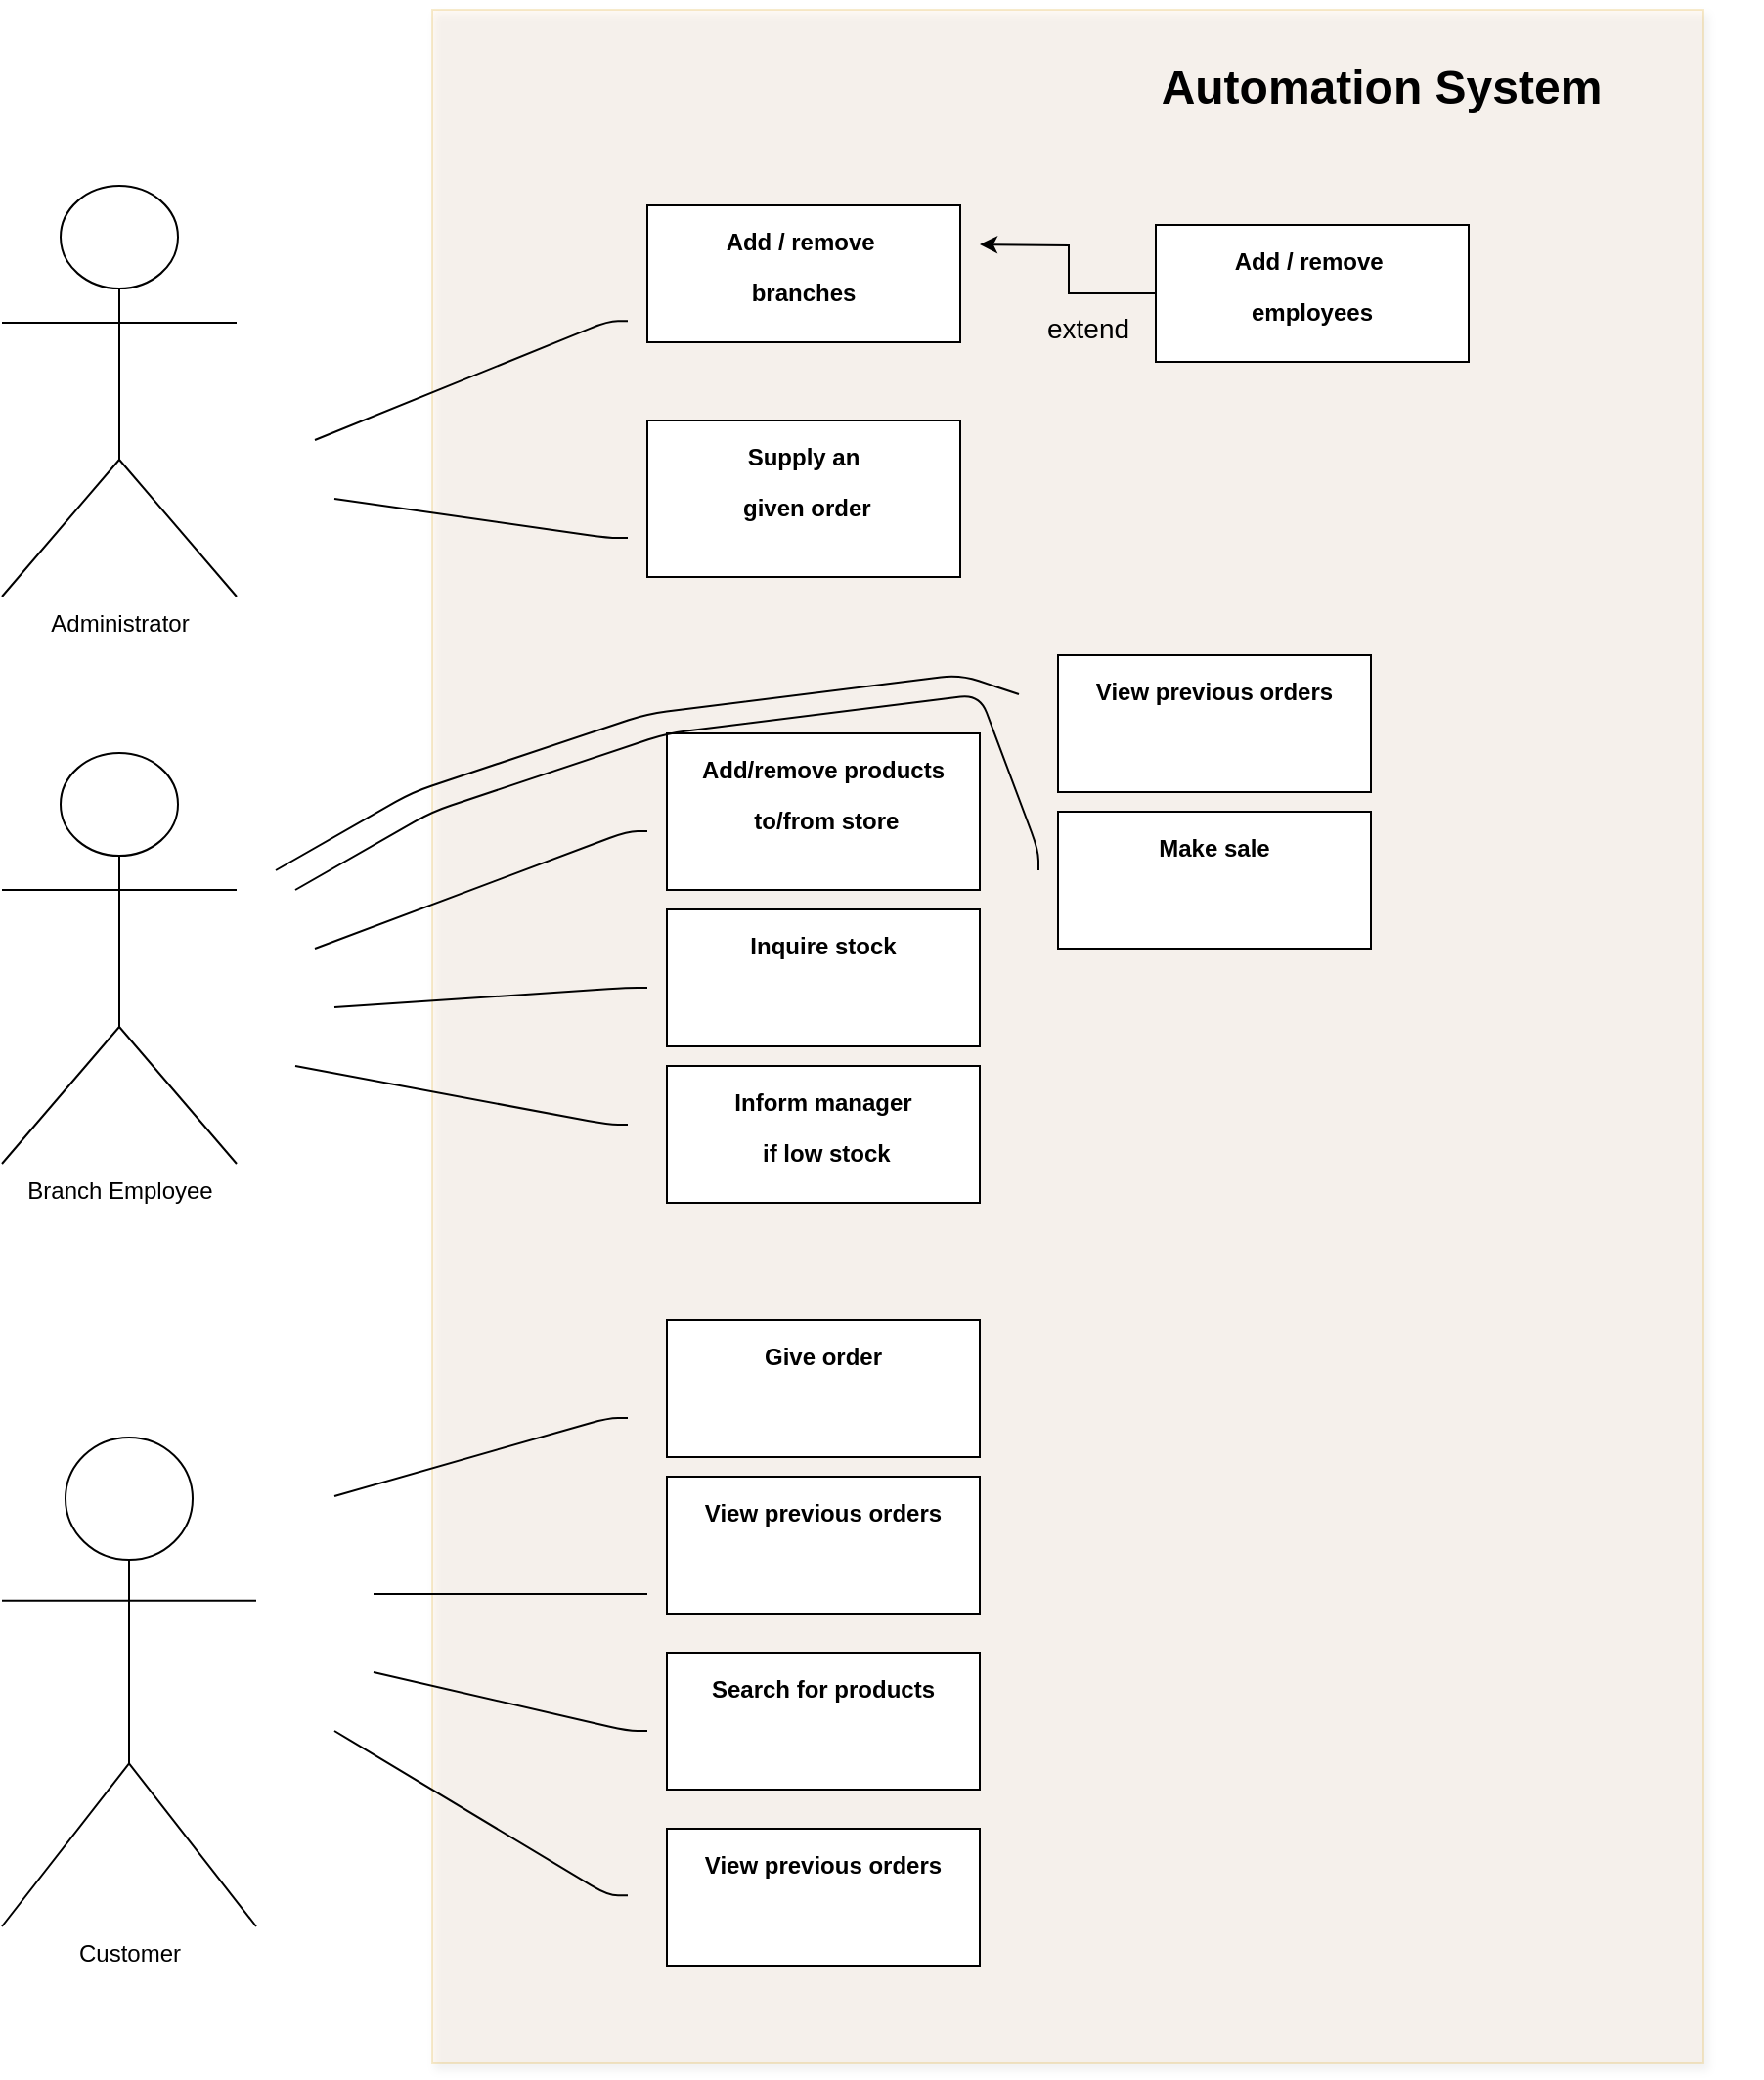<mxfile version="14.4.4" type="github">
  <diagram name="Page-1" id="929967ad-93f9-6ef4-fab6-5d389245f69c">
    <mxGraphModel dx="1663" dy="913" grid="1" gridSize="10" guides="1" tooltips="1" connect="1" arrows="1" fold="1" page="1" pageScale="1.5" pageWidth="1169" pageHeight="826" background="none" math="0" shadow="0">
      <root>
        <mxCell id="0" style=";html=1;" />
        <mxCell id="1" style=";html=1;" parent="0" />
        <mxCell id="-08WzBZ378TP7Y1w8z8J-14" value="&lt;p style=&quot;line-height: 150% ; font-size: 15px&quot;&gt;&lt;br&gt;&lt;/p&gt;" style="rounded=0;whiteSpace=wrap;html=1;shadow=1;opacity=20;fillColor=#ffe6cc;strokeColor=#d79b00;" vertex="1" parent="1">
          <mxGeometry x="330" y="70" width="650" height="1050" as="geometry" />
        </mxCell>
        <mxCell id="1672d66443f91eb5-4" value="&lt;p&gt;Supply an&lt;/p&gt;&lt;p&gt;&amp;nbsp;given order&lt;/p&gt;" style="shape=rect;html=1;overflow=fill;whiteSpace=wrap;align=center;fontStyle=1" parent="1" vertex="1">
          <mxGeometry x="440" y="280" width="160" height="80" as="geometry" />
        </mxCell>
        <mxCell id="1672d66443f91eb5-5" value="&lt;p&gt;View previous orders&lt;/p&gt;" style="shape=rect;html=1;overflow=fill;whiteSpace=wrap;align=center;fontStyle=1" parent="1" vertex="1">
          <mxGeometry x="450" y="820" width="160" height="70" as="geometry" />
        </mxCell>
        <mxCell id="1672d66443f91eb5-6" value="&lt;p&gt;Give order&lt;/p&gt;" style="shape=rect;html=1;overflow=fill;whiteSpace=wrap;align=center;fontStyle=1" parent="1" vertex="1">
          <mxGeometry x="450" y="740" width="160" height="70" as="geometry" />
        </mxCell>
        <mxCell id="1672d66443f91eb5-7" value="&lt;p&gt;Add / remove&amp;nbsp;&lt;/p&gt;&lt;p&gt;branches&lt;/p&gt;" style="shape=rect;html=1;overflow=fill;whiteSpace=wrap;align=center;fontStyle=1" parent="1" vertex="1">
          <mxGeometry x="440" y="170" width="160" height="70" as="geometry" />
        </mxCell>
        <mxCell id="-08WzBZ378TP7Y1w8z8J-17" value="" style="edgeStyle=orthogonalEdgeStyle;rounded=0;orthogonalLoop=1;jettySize=auto;html=1;" edge="1" parent="1" source="1672d66443f91eb5-8">
          <mxGeometry relative="1" as="geometry">
            <mxPoint x="610" y="190" as="targetPoint" />
          </mxGeometry>
        </mxCell>
        <mxCell id="1672d66443f91eb5-8" value="&lt;p&gt;Add / remove&amp;nbsp;&lt;/p&gt;&lt;p&gt;employees&lt;/p&gt;" style="shape=rect;html=1;overflow=fill;whiteSpace=wrap;align=center;fontStyle=1" parent="1" vertex="1">
          <mxGeometry x="700" y="180" width="160" height="70" as="geometry" />
        </mxCell>
        <mxCell id="1672d66443f91eb5-9" value="&lt;p&gt;Inquire stock&lt;/p&gt;" style="shape=rect;html=1;overflow=fill;whiteSpace=wrap;align=center;fontStyle=1" parent="1" vertex="1">
          <mxGeometry x="450" y="530" width="160" height="70" as="geometry" />
        </mxCell>
        <mxCell id="1672d66443f91eb5-23" value="Automation System" style="text;strokeColor=none;fillColor=none;html=1;fontSize=24;fontStyle=1;verticalAlign=middle;align=center;" parent="1" vertex="1">
          <mxGeometry x="620" y="90" width="390" height="40" as="geometry" />
        </mxCell>
        <mxCell id="-08WzBZ378TP7Y1w8z8J-1" value="Administrator" style="shape=umlActor;verticalLabelPosition=bottom;verticalAlign=top;html=1;outlineConnect=0;" vertex="1" parent="1">
          <mxGeometry x="110" y="160" width="120" height="210" as="geometry" />
        </mxCell>
        <mxCell id="-08WzBZ378TP7Y1w8z8J-4" value="Branch Employee" style="shape=umlActor;verticalLabelPosition=bottom;verticalAlign=top;html=1;outlineConnect=0;" vertex="1" parent="1">
          <mxGeometry x="110" y="450" width="120" height="210" as="geometry" />
        </mxCell>
        <mxCell id="-08WzBZ378TP7Y1w8z8J-5" value="Customer" style="shape=umlActor;verticalLabelPosition=bottom;verticalAlign=top;html=1;outlineConnect=0;" vertex="1" parent="1">
          <mxGeometry x="110" y="800" width="130" height="250" as="geometry" />
        </mxCell>
        <mxCell id="-08WzBZ378TP7Y1w8z8J-12" value="&lt;p&gt;Add/remove products&lt;/p&gt;&lt;p&gt;&amp;nbsp;to/from store&lt;/p&gt;" style="shape=rect;html=1;overflow=fill;whiteSpace=wrap;align=center;fontStyle=1" vertex="1" parent="1">
          <mxGeometry x="450" y="440" width="160" height="80" as="geometry" />
        </mxCell>
        <mxCell id="-08WzBZ378TP7Y1w8z8J-13" value="&lt;p&gt;Inform manager&lt;/p&gt;&lt;p&gt;&amp;nbsp;if low stock&lt;/p&gt;" style="shape=rect;html=1;overflow=fill;whiteSpace=wrap;align=center;fontStyle=1" vertex="1" parent="1">
          <mxGeometry x="450" y="610" width="160" height="70" as="geometry" />
        </mxCell>
        <mxCell id="-08WzBZ378TP7Y1w8z8J-15" value="&lt;p&gt;Search for products&lt;/p&gt;" style="shape=rect;html=1;overflow=fill;whiteSpace=wrap;align=center;fontStyle=1" vertex="1" parent="1">
          <mxGeometry x="450" y="910" width="160" height="70" as="geometry" />
        </mxCell>
        <mxCell id="-08WzBZ378TP7Y1w8z8J-16" value="&lt;p&gt;View previous orders&lt;/p&gt;" style="shape=rect;html=1;overflow=fill;whiteSpace=wrap;align=center;fontStyle=1" vertex="1" parent="1">
          <mxGeometry x="450" y="1000" width="160" height="70" as="geometry" />
        </mxCell>
        <mxCell id="-08WzBZ378TP7Y1w8z8J-20" value="" style="endArrow=none;html=1;" edge="1" parent="1">
          <mxGeometry width="50" height="50" relative="1" as="geometry">
            <mxPoint x="280" y="320" as="sourcePoint" />
            <mxPoint x="430" y="340" as="targetPoint" />
            <Array as="points">
              <mxPoint x="420" y="340" />
            </Array>
          </mxGeometry>
        </mxCell>
        <mxCell id="-08WzBZ378TP7Y1w8z8J-21" value="&lt;font style=&quot;font-size: 14px ; font-weight: normal&quot;&gt;extend&lt;/font&gt;" style="text;strokeColor=none;fillColor=none;html=1;fontSize=24;fontStyle=1;verticalAlign=middle;align=center;" vertex="1" parent="1">
          <mxGeometry x="470" y="210" width="390" height="40" as="geometry" />
        </mxCell>
        <mxCell id="-08WzBZ378TP7Y1w8z8J-22" value="" style="endArrow=none;html=1;" edge="1" parent="1">
          <mxGeometry width="50" height="50" relative="1" as="geometry">
            <mxPoint x="270" y="290" as="sourcePoint" />
            <mxPoint x="430" y="229.17" as="targetPoint" />
            <Array as="points">
              <mxPoint x="420" y="229.17" />
            </Array>
          </mxGeometry>
        </mxCell>
        <mxCell id="-08WzBZ378TP7Y1w8z8J-23" value="" style="endArrow=none;html=1;" edge="1" parent="1">
          <mxGeometry width="50" height="50" relative="1" as="geometry">
            <mxPoint x="270" y="550" as="sourcePoint" />
            <mxPoint x="440" y="490" as="targetPoint" />
            <Array as="points">
              <mxPoint x="430" y="490" />
            </Array>
          </mxGeometry>
        </mxCell>
        <mxCell id="-08WzBZ378TP7Y1w8z8J-24" value="" style="endArrow=none;html=1;" edge="1" parent="1">
          <mxGeometry width="50" height="50" relative="1" as="geometry">
            <mxPoint x="260" y="610" as="sourcePoint" />
            <mxPoint x="430" y="640" as="targetPoint" />
            <Array as="points">
              <mxPoint x="420" y="640" />
            </Array>
          </mxGeometry>
        </mxCell>
        <mxCell id="-08WzBZ378TP7Y1w8z8J-25" value="" style="endArrow=none;html=1;" edge="1" parent="1">
          <mxGeometry width="50" height="50" relative="1" as="geometry">
            <mxPoint x="280" y="580" as="sourcePoint" />
            <mxPoint x="440" y="570" as="targetPoint" />
            <Array as="points">
              <mxPoint x="430" y="570" />
            </Array>
          </mxGeometry>
        </mxCell>
        <mxCell id="-08WzBZ378TP7Y1w8z8J-26" value="" style="endArrow=none;html=1;" edge="1" parent="1">
          <mxGeometry width="50" height="50" relative="1" as="geometry">
            <mxPoint x="280" y="830" as="sourcePoint" />
            <mxPoint x="430" y="790" as="targetPoint" />
            <Array as="points">
              <mxPoint x="420" y="790" />
            </Array>
          </mxGeometry>
        </mxCell>
        <mxCell id="-08WzBZ378TP7Y1w8z8J-27" value="" style="endArrow=none;html=1;" edge="1" parent="1">
          <mxGeometry width="50" height="50" relative="1" as="geometry">
            <mxPoint x="300" y="880" as="sourcePoint" />
            <mxPoint x="440" y="880" as="targetPoint" />
            <Array as="points">
              <mxPoint x="430" y="880" />
            </Array>
          </mxGeometry>
        </mxCell>
        <mxCell id="-08WzBZ378TP7Y1w8z8J-28" value="" style="endArrow=none;html=1;" edge="1" parent="1">
          <mxGeometry width="50" height="50" relative="1" as="geometry">
            <mxPoint x="300" y="920" as="sourcePoint" />
            <mxPoint x="440" y="950" as="targetPoint" />
            <Array as="points">
              <mxPoint x="430" y="950" />
            </Array>
          </mxGeometry>
        </mxCell>
        <mxCell id="-08WzBZ378TP7Y1w8z8J-29" value="" style="endArrow=none;html=1;" edge="1" parent="1">
          <mxGeometry width="50" height="50" relative="1" as="geometry">
            <mxPoint x="280" y="950" as="sourcePoint" />
            <mxPoint x="430" y="1034.17" as="targetPoint" />
            <Array as="points">
              <mxPoint x="420" y="1034.17" />
            </Array>
          </mxGeometry>
        </mxCell>
        <mxCell id="-08WzBZ378TP7Y1w8z8J-30" value="&lt;p&gt;View previous orders&lt;/p&gt;" style="shape=rect;html=1;overflow=fill;whiteSpace=wrap;align=center;fontStyle=1" vertex="1" parent="1">
          <mxGeometry x="650" y="400" width="160" height="70" as="geometry" />
        </mxCell>
        <mxCell id="-08WzBZ378TP7Y1w8z8J-31" value="&lt;p&gt;Make sale&lt;/p&gt;" style="shape=rect;html=1;overflow=fill;whiteSpace=wrap;align=center;fontStyle=1" vertex="1" parent="1">
          <mxGeometry x="650" y="480" width="160" height="70" as="geometry" />
        </mxCell>
        <mxCell id="-08WzBZ378TP7Y1w8z8J-32" value="" style="endArrow=none;html=1;" edge="1" parent="1">
          <mxGeometry width="50" height="50" relative="1" as="geometry">
            <mxPoint x="250" y="510" as="sourcePoint" />
            <mxPoint x="630" y="420" as="targetPoint" />
            <Array as="points">
              <mxPoint x="320" y="470" />
              <mxPoint x="440" y="430" />
              <mxPoint x="600" y="410" />
              <mxPoint x="630" y="420" />
            </Array>
          </mxGeometry>
        </mxCell>
        <mxCell id="-08WzBZ378TP7Y1w8z8J-33" value="" style="endArrow=none;html=1;" edge="1" parent="1">
          <mxGeometry width="50" height="50" relative="1" as="geometry">
            <mxPoint x="260" y="520" as="sourcePoint" />
            <mxPoint x="640" y="510" as="targetPoint" />
            <Array as="points">
              <mxPoint x="330" y="480" />
              <mxPoint x="450" y="440" />
              <mxPoint x="610" y="420" />
              <mxPoint x="640" y="500" />
            </Array>
          </mxGeometry>
        </mxCell>
      </root>
    </mxGraphModel>
  </diagram>
</mxfile>
